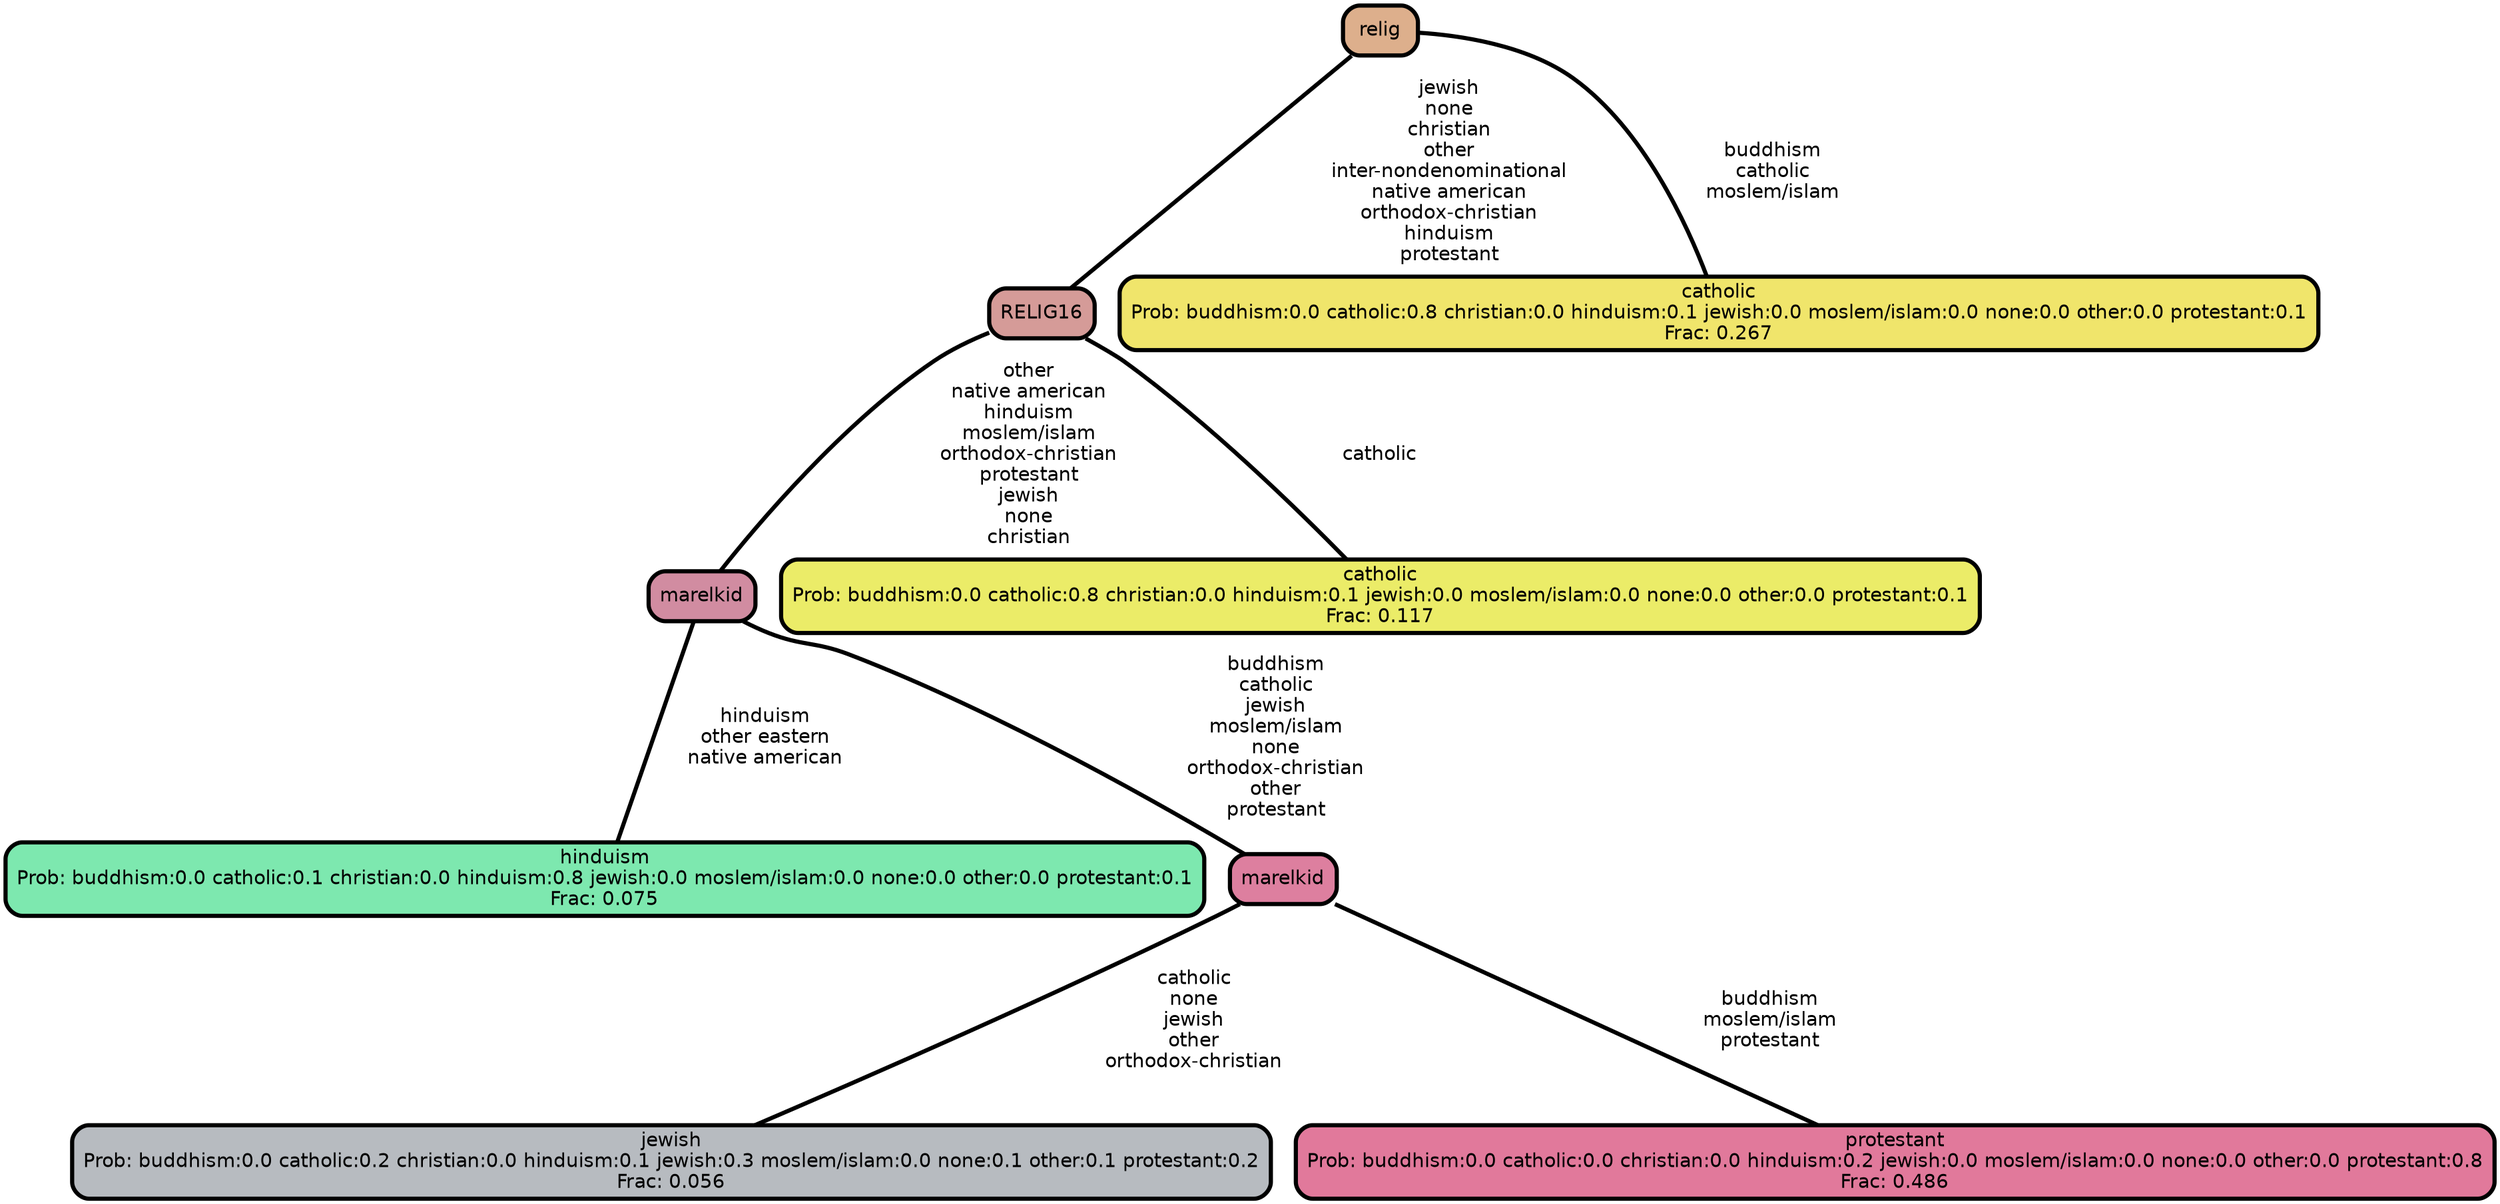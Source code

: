 graph Tree {
node [shape=box, style="filled, rounded",color="black",penwidth="3",fontcolor="black",                 fontname=helvetica] ;
graph [ranksep="0 equally", splines=straight,                 bgcolor=transparent, dpi=200] ;
edge [fontname=helvetica, color=black] ;
0 [label="hinduism
Prob: buddhism:0.0 catholic:0.1 christian:0.0 hinduism:0.8 jewish:0.0 moslem/islam:0.0 none:0.0 other:0.0 protestant:0.1
Frac: 0.075", fillcolor="#7de8af"] ;
1 [label="marelkid", fillcolor="#d18ca1"] ;
2 [label="jewish
Prob: buddhism:0.0 catholic:0.2 christian:0.0 hinduism:0.1 jewish:0.3 moslem/islam:0.0 none:0.1 other:0.1 protestant:0.2
Frac: 0.056", fillcolor="#b7bbc0"] ;
3 [label="marelkid", fillcolor="#dd7f9f"] ;
4 [label="protestant
Prob: buddhism:0.0 catholic:0.0 christian:0.0 hinduism:0.2 jewish:0.0 moslem/islam:0.0 none:0.0 other:0.0 protestant:0.8
Frac: 0.486", fillcolor="#e1799b"] ;
5 [label="RELIG16", fillcolor="#d59b98"] ;
6 [label="catholic
Prob: buddhism:0.0 catholic:0.8 christian:0.0 hinduism:0.1 jewish:0.0 moslem/islam:0.0 none:0.0 other:0.0 protestant:0.1
Frac: 0.117", fillcolor="#ebec68"] ;
7 [label="relig", fillcolor="#ddaf8c"] ;
8 [label="catholic
Prob: buddhism:0.0 catholic:0.8 christian:0.0 hinduism:0.1 jewish:0.0 moslem/islam:0.0 none:0.0 other:0.0 protestant:0.1
Frac: 0.267", fillcolor="#f0e56b"] ;
1 -- 0 [label=" hinduism\n other eastern\n native american",penwidth=3] ;
1 -- 3 [label=" buddhism\n catholic\n jewish\n moslem/islam\n none\n orthodox-christian\n other\n protestant",penwidth=3] ;
3 -- 2 [label=" catholic\n none\n jewish\n other\n orthodox-christian",penwidth=3] ;
3 -- 4 [label=" buddhism\n moslem/islam\n protestant",penwidth=3] ;
5 -- 1 [label=" other\n native american\n hinduism\n moslem/islam\n orthodox-christian\n protestant\n jewish\n none\n christian",penwidth=3] ;
5 -- 6 [label=" catholic",penwidth=3] ;
7 -- 5 [label=" jewish\n none\n christian\n other\n inter-nondenominational\n native american\n orthodox-christian\n hinduism\n protestant",penwidth=3] ;
7 -- 8 [label=" buddhism\n catholic\n moslem/islam",penwidth=3] ;
{rank = same;}}